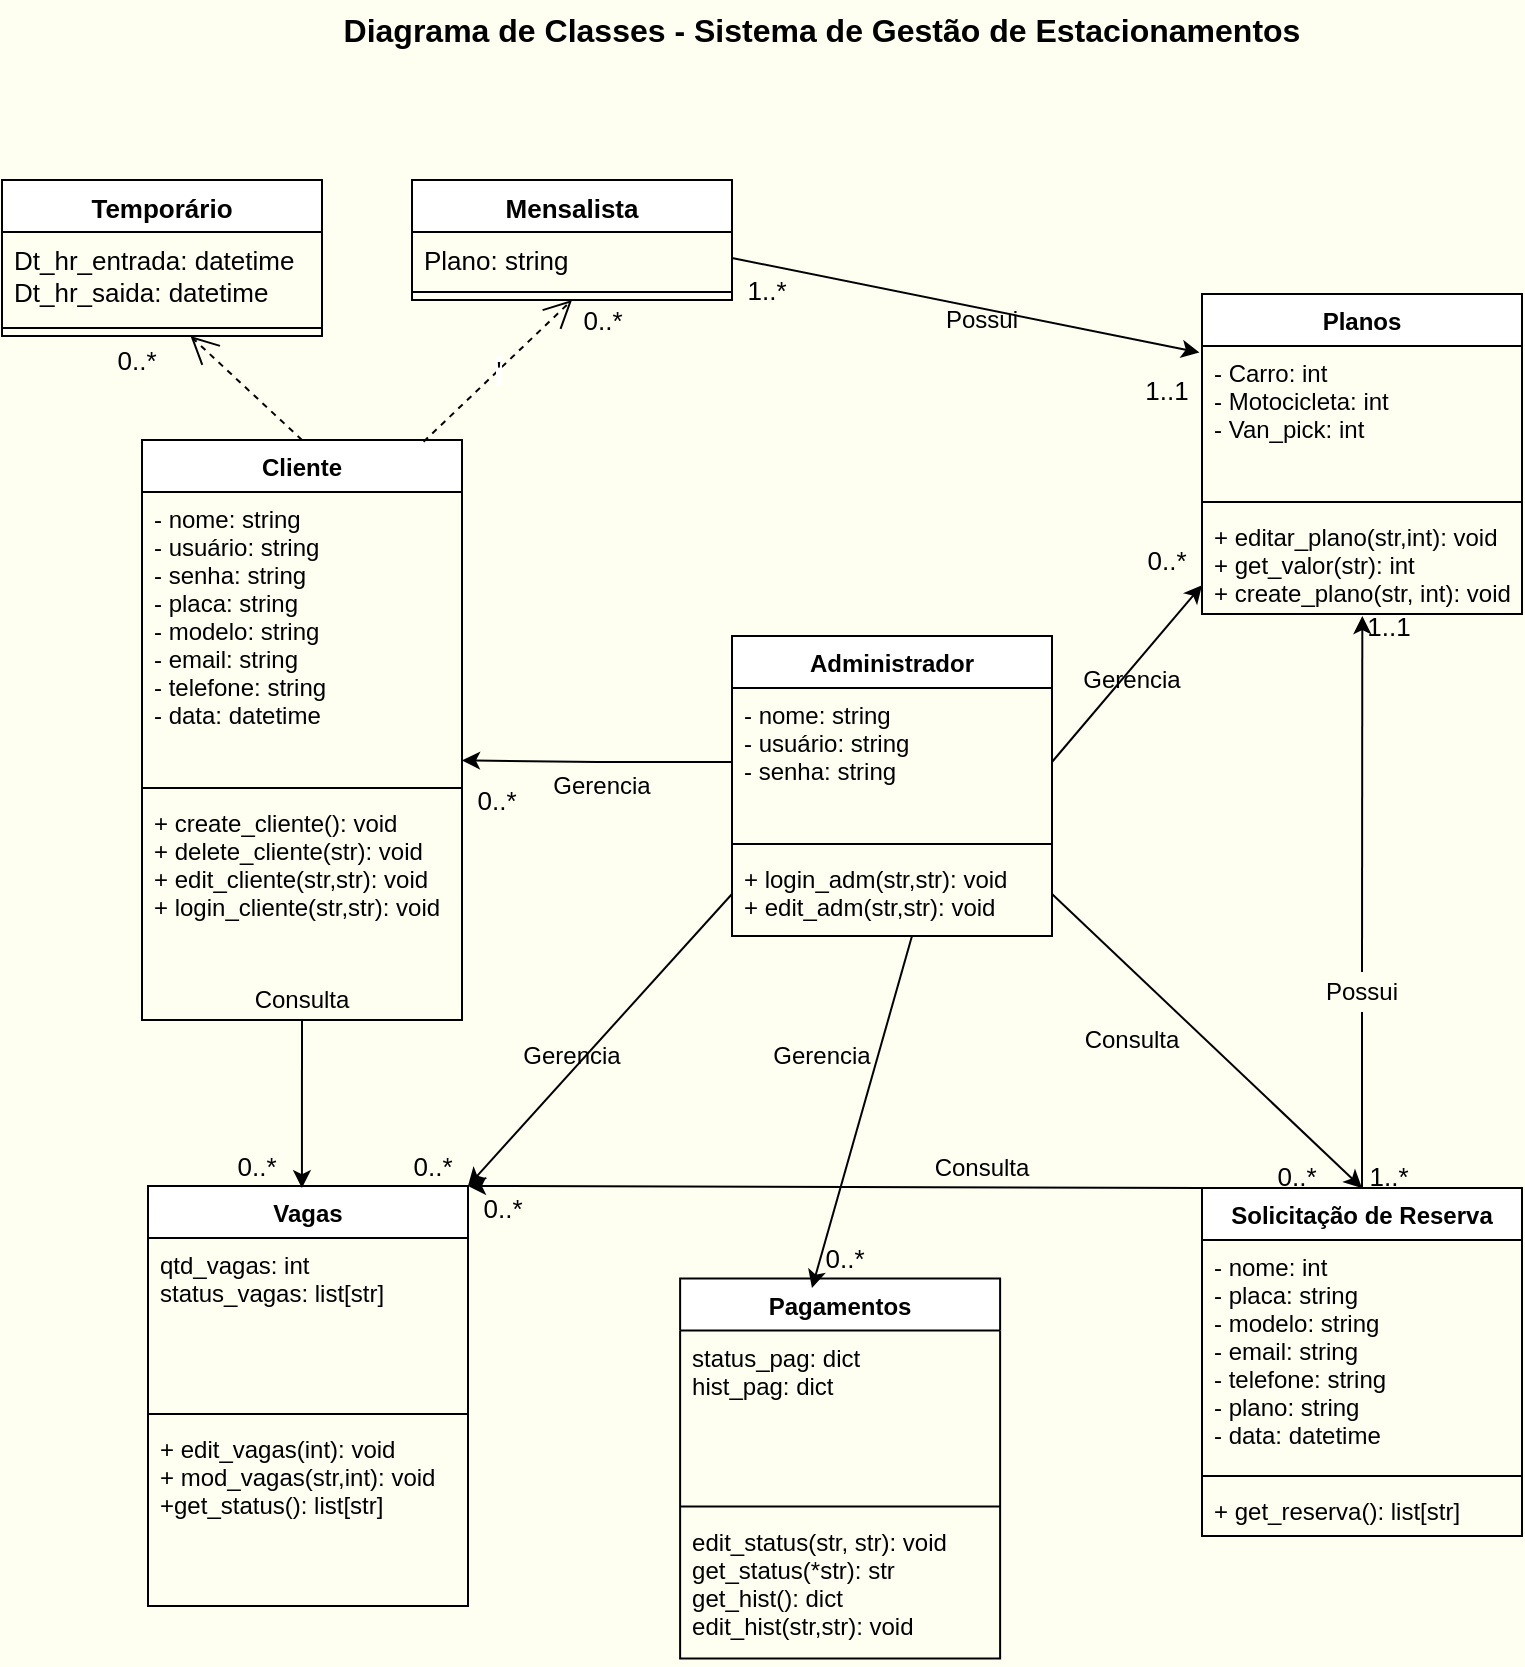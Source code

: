 <mxfile version="20.2.3" type="device"><diagram id="C5RBs43oDa-KdzZeNtuy" name="Page-1"><mxGraphModel dx="1021" dy="529" grid="1" gridSize="10" guides="1" tooltips="1" connect="1" arrows="1" fold="1" page="1" pageScale="1" pageWidth="827" pageHeight="1169" background="#FEFFF0" math="0" shadow="0"><root><mxCell id="WIyWlLk6GJQsqaUBKTNV-0"/><mxCell id="WIyWlLk6GJQsqaUBKTNV-1" parent="WIyWlLk6GJQsqaUBKTNV-0"/><mxCell id="xH5jkZKHZ05fDQutLaq2-0" value="Cliente" style="swimlane;fontStyle=1;align=center;verticalAlign=top;childLayout=stackLayout;horizontal=1;startSize=26;horizontalStack=0;resizeParent=1;resizeParentMax=0;resizeLast=0;collapsible=1;marginBottom=0;" vertex="1" parent="WIyWlLk6GJQsqaUBKTNV-1"><mxGeometry x="90" y="230" width="160" height="290" as="geometry"/></mxCell><mxCell id="xH5jkZKHZ05fDQutLaq2-1" value="- nome: string&#10;- usuário: string&#10;- senha: string&#10;- placa: string&#10;- modelo: string&#10;- email: string&#10;- telefone: string&#10;- data: datetime&#10;&#10;" style="text;strokeColor=none;fillColor=none;align=left;verticalAlign=top;spacingLeft=4;spacingRight=4;overflow=hidden;rotatable=0;points=[[0,0.5],[1,0.5]];portConstraint=eastwest;" vertex="1" parent="xH5jkZKHZ05fDQutLaq2-0"><mxGeometry y="26" width="160" height="144" as="geometry"/></mxCell><mxCell id="xH5jkZKHZ05fDQutLaq2-2" value="" style="line;strokeWidth=1;fillColor=none;align=left;verticalAlign=middle;spacingTop=-1;spacingLeft=3;spacingRight=3;rotatable=0;labelPosition=right;points=[];portConstraint=eastwest;" vertex="1" parent="xH5jkZKHZ05fDQutLaq2-0"><mxGeometry y="170" width="160" height="8" as="geometry"/></mxCell><mxCell id="xH5jkZKHZ05fDQutLaq2-3" value="+ create_cliente(): void&#10;+ delete_cliente(str): void&#10;+ edit_cliente(str,str): void&#10;+ login_cliente(str,str): void&#10;&#10;" style="text;strokeColor=none;fillColor=none;align=left;verticalAlign=top;spacingLeft=4;spacingRight=4;overflow=hidden;rotatable=0;points=[[0,0.5],[1,0.5]];portConstraint=eastwest;" vertex="1" parent="xH5jkZKHZ05fDQutLaq2-0"><mxGeometry y="178" width="160" height="92" as="geometry"/></mxCell><mxCell id="xH5jkZKHZ05fDQutLaq2-50" value="Consulta" style="text;html=1;strokeColor=none;fillColor=none;align=center;verticalAlign=middle;whiteSpace=wrap;rounded=0;" vertex="1" parent="xH5jkZKHZ05fDQutLaq2-0"><mxGeometry y="270" width="160" height="20" as="geometry"/></mxCell><mxCell id="xH5jkZKHZ05fDQutLaq2-4" value="Administrador" style="swimlane;fontStyle=1;align=center;verticalAlign=top;childLayout=stackLayout;horizontal=1;startSize=26;horizontalStack=0;resizeParent=1;resizeParentMax=0;resizeLast=0;collapsible=1;marginBottom=0;" vertex="1" parent="WIyWlLk6GJQsqaUBKTNV-1"><mxGeometry x="385" y="328" width="160" height="150" as="geometry"/></mxCell><mxCell id="xH5jkZKHZ05fDQutLaq2-5" value="- nome: string&#10;- usuário: string&#10;- senha: string" style="text;strokeColor=none;fillColor=none;align=left;verticalAlign=top;spacingLeft=4;spacingRight=4;overflow=hidden;rotatable=0;points=[[0,0.5],[1,0.5]];portConstraint=eastwest;" vertex="1" parent="xH5jkZKHZ05fDQutLaq2-4"><mxGeometry y="26" width="160" height="74" as="geometry"/></mxCell><mxCell id="xH5jkZKHZ05fDQutLaq2-6" value="" style="line;strokeWidth=1;fillColor=none;align=left;verticalAlign=middle;spacingTop=-1;spacingLeft=3;spacingRight=3;rotatable=0;labelPosition=right;points=[];portConstraint=eastwest;" vertex="1" parent="xH5jkZKHZ05fDQutLaq2-4"><mxGeometry y="100" width="160" height="8" as="geometry"/></mxCell><mxCell id="xH5jkZKHZ05fDQutLaq2-7" value="+ login_adm(str,str): void&#10;+ edit_adm(str,str): void&#10;&#10;&#10;" style="text;strokeColor=none;fillColor=none;align=left;verticalAlign=top;spacingLeft=4;spacingRight=4;overflow=hidden;rotatable=0;points=[[0,0.5],[1,0.5]];portConstraint=eastwest;" vertex="1" parent="xH5jkZKHZ05fDQutLaq2-4"><mxGeometry y="108" width="160" height="42" as="geometry"/></mxCell><mxCell id="xH5jkZKHZ05fDQutLaq2-8" value="Vagas" style="swimlane;fontStyle=1;align=center;verticalAlign=top;childLayout=stackLayout;horizontal=1;startSize=26;horizontalStack=0;resizeParent=1;resizeParentMax=0;resizeLast=0;collapsible=1;marginBottom=0;" vertex="1" parent="WIyWlLk6GJQsqaUBKTNV-1"><mxGeometry x="93" y="603" width="160" height="210" as="geometry"/></mxCell><mxCell id="xH5jkZKHZ05fDQutLaq2-9" value="qtd_vagas: int&#10;status_vagas: list[str]" style="text;strokeColor=none;fillColor=none;align=left;verticalAlign=top;spacingLeft=4;spacingRight=4;overflow=hidden;rotatable=0;points=[[0,0.5],[1,0.5]];portConstraint=eastwest;" vertex="1" parent="xH5jkZKHZ05fDQutLaq2-8"><mxGeometry y="26" width="160" height="84" as="geometry"/></mxCell><mxCell id="xH5jkZKHZ05fDQutLaq2-10" value="" style="line;strokeWidth=1;fillColor=none;align=left;verticalAlign=middle;spacingTop=-1;spacingLeft=3;spacingRight=3;rotatable=0;labelPosition=right;points=[];portConstraint=eastwest;" vertex="1" parent="xH5jkZKHZ05fDQutLaq2-8"><mxGeometry y="110" width="160" height="8" as="geometry"/></mxCell><mxCell id="xH5jkZKHZ05fDQutLaq2-11" value="+ edit_vagas(int): void&#10;+ mod_vagas(str,int): void&#10;+get_status(): list[str]" style="text;strokeColor=none;fillColor=none;align=left;verticalAlign=top;spacingLeft=4;spacingRight=4;overflow=hidden;rotatable=0;points=[[0,0.5],[1,0.5]];portConstraint=eastwest;" vertex="1" parent="xH5jkZKHZ05fDQutLaq2-8"><mxGeometry y="118" width="160" height="92" as="geometry"/></mxCell><mxCell id="xH5jkZKHZ05fDQutLaq2-43" style="edgeStyle=none;rounded=0;orthogonalLoop=1;jettySize=auto;html=1;exitX=0;exitY=0;exitDx=0;exitDy=0;startArrow=none;startFill=0;" edge="1" parent="WIyWlLk6GJQsqaUBKTNV-1" source="xH5jkZKHZ05fDQutLaq2-12"><mxGeometry relative="1" as="geometry"><mxPoint x="359.001" y="648.996" as="targetPoint"/></mxGeometry></mxCell><mxCell id="xH5jkZKHZ05fDQutLaq2-12" value="Pagamentos" style="swimlane;fontStyle=1;align=center;verticalAlign=top;childLayout=stackLayout;horizontal=1;startSize=26;horizontalStack=0;resizeParent=1;resizeParentMax=0;resizeLast=0;collapsible=1;marginBottom=0;" vertex="1" parent="WIyWlLk6GJQsqaUBKTNV-1"><mxGeometry x="359.06" y="649.29" width="160" height="190" as="geometry"/></mxCell><mxCell id="xH5jkZKHZ05fDQutLaq2-13" value="status_pag: dict&#10;hist_pag: dict" style="text;strokeColor=none;fillColor=none;align=left;verticalAlign=top;spacingLeft=4;spacingRight=4;overflow=hidden;rotatable=0;points=[[0,0.5],[1,0.5]];portConstraint=eastwest;" vertex="1" parent="xH5jkZKHZ05fDQutLaq2-12"><mxGeometry y="26" width="160" height="84" as="geometry"/></mxCell><mxCell id="xH5jkZKHZ05fDQutLaq2-14" value="" style="line;strokeWidth=1;fillColor=none;align=left;verticalAlign=middle;spacingTop=-1;spacingLeft=3;spacingRight=3;rotatable=0;labelPosition=right;points=[];portConstraint=eastwest;" vertex="1" parent="xH5jkZKHZ05fDQutLaq2-12"><mxGeometry y="110" width="160" height="8" as="geometry"/></mxCell><mxCell id="xH5jkZKHZ05fDQutLaq2-15" value="edit_status(str, str): void&#10;get_status(*str): str&#10;get_hist(): dict&#10;edit_hist(str,str): void" style="text;strokeColor=none;fillColor=none;align=left;verticalAlign=top;spacingLeft=4;spacingRight=4;overflow=hidden;rotatable=0;points=[[0,0.5],[1,0.5]];portConstraint=eastwest;" vertex="1" parent="xH5jkZKHZ05fDQutLaq2-12"><mxGeometry y="118" width="160" height="72" as="geometry"/></mxCell><mxCell id="xH5jkZKHZ05fDQutLaq2-53" style="edgeStyle=none;rounded=0;orthogonalLoop=1;jettySize=auto;html=1;exitX=0.5;exitY=0;exitDx=0;exitDy=0;startArrow=none;startFill=0;entryX=0.501;entryY=1.02;entryDx=0;entryDy=0;entryPerimeter=0;" edge="1" parent="WIyWlLk6GJQsqaUBKTNV-1" source="xH5jkZKHZ05fDQutLaq2-54" target="xH5jkZKHZ05fDQutLaq2-23"><mxGeometry relative="1" as="geometry"><mxPoint x="700" y="434" as="targetPoint"/></mxGeometry></mxCell><mxCell id="xH5jkZKHZ05fDQutLaq2-57" style="edgeStyle=none;rounded=0;orthogonalLoop=1;jettySize=auto;html=1;exitX=0;exitY=0;exitDx=0;exitDy=0;entryX=1;entryY=0;entryDx=0;entryDy=0;startArrow=none;startFill=0;" edge="1" parent="WIyWlLk6GJQsqaUBKTNV-1" source="xH5jkZKHZ05fDQutLaq2-16" target="xH5jkZKHZ05fDQutLaq2-8"><mxGeometry relative="1" as="geometry"/></mxCell><mxCell id="xH5jkZKHZ05fDQutLaq2-16" value="Solicitação de Reserva" style="swimlane;fontStyle=1;align=center;verticalAlign=top;childLayout=stackLayout;horizontal=1;startSize=26;horizontalStack=0;resizeParent=1;resizeParentMax=0;resizeLast=0;collapsible=1;marginBottom=0;" vertex="1" parent="WIyWlLk6GJQsqaUBKTNV-1"><mxGeometry x="620" y="604" width="160" height="174" as="geometry"/></mxCell><mxCell id="xH5jkZKHZ05fDQutLaq2-17" value="- nome: int&#10;- placa: string&#10;- modelo: string&#10;- email: string&#10;- telefone: string&#10;- plano: string&#10;- data: datetime" style="text;strokeColor=none;fillColor=none;align=left;verticalAlign=top;spacingLeft=4;spacingRight=4;overflow=hidden;rotatable=0;points=[[0,0.5],[1,0.5]];portConstraint=eastwest;" vertex="1" parent="xH5jkZKHZ05fDQutLaq2-16"><mxGeometry y="26" width="160" height="114" as="geometry"/></mxCell><mxCell id="xH5jkZKHZ05fDQutLaq2-18" value="" style="line;strokeWidth=1;fillColor=none;align=left;verticalAlign=middle;spacingTop=-1;spacingLeft=3;spacingRight=3;rotatable=0;labelPosition=right;points=[];portConstraint=eastwest;" vertex="1" parent="xH5jkZKHZ05fDQutLaq2-16"><mxGeometry y="140" width="160" height="8" as="geometry"/></mxCell><mxCell id="xH5jkZKHZ05fDQutLaq2-19" value="+ get_reserva(): list[str]" style="text;strokeColor=none;fillColor=none;align=left;verticalAlign=top;spacingLeft=4;spacingRight=4;overflow=hidden;rotatable=0;points=[[0,0.5],[1,0.5]];portConstraint=eastwest;" vertex="1" parent="xH5jkZKHZ05fDQutLaq2-16"><mxGeometry y="148" width="160" height="26" as="geometry"/></mxCell><mxCell id="xH5jkZKHZ05fDQutLaq2-20" value="Planos" style="swimlane;fontStyle=1;align=center;verticalAlign=top;childLayout=stackLayout;horizontal=1;startSize=26;horizontalStack=0;resizeParent=1;resizeParentMax=0;resizeLast=0;collapsible=1;marginBottom=0;" vertex="1" parent="WIyWlLk6GJQsqaUBKTNV-1"><mxGeometry x="620" y="157" width="160" height="160" as="geometry"/></mxCell><mxCell id="xH5jkZKHZ05fDQutLaq2-21" value="- Carro: int&#10;- Motocicleta: int&#10;- Van_pick: int" style="text;strokeColor=none;fillColor=none;align=left;verticalAlign=top;spacingLeft=4;spacingRight=4;overflow=hidden;rotatable=0;points=[[0,0.5],[1,0.5]];portConstraint=eastwest;" vertex="1" parent="xH5jkZKHZ05fDQutLaq2-20"><mxGeometry y="26" width="160" height="74" as="geometry"/></mxCell><mxCell id="xH5jkZKHZ05fDQutLaq2-22" value="" style="line;strokeWidth=1;fillColor=none;align=left;verticalAlign=middle;spacingTop=-1;spacingLeft=3;spacingRight=3;rotatable=0;labelPosition=right;points=[];portConstraint=eastwest;" vertex="1" parent="xH5jkZKHZ05fDQutLaq2-20"><mxGeometry y="100" width="160" height="8" as="geometry"/></mxCell><mxCell id="xH5jkZKHZ05fDQutLaq2-23" value="+ editar_plano(str,int): void&#10;+ get_valor(str): int&#10;+ create_plano(str, int): void" style="text;strokeColor=none;fillColor=none;align=left;verticalAlign=top;spacingLeft=4;spacingRight=4;overflow=hidden;rotatable=0;points=[[0,0.5],[1,0.5]];portConstraint=eastwest;" vertex="1" parent="xH5jkZKHZ05fDQutLaq2-20"><mxGeometry y="108" width="160" height="52" as="geometry"/></mxCell><mxCell id="xH5jkZKHZ05fDQutLaq2-27" value="" style="endArrow=classic;html=1;rounded=0;exitX=1;exitY=0.5;exitDx=0;exitDy=0;startArrow=none;startFill=0;entryX=-0.008;entryY=0.044;entryDx=0;entryDy=0;entryPerimeter=0;" edge="1" parent="WIyWlLk6GJQsqaUBKTNV-1" source="xH5jkZKHZ05fDQutLaq2-72" target="xH5jkZKHZ05fDQutLaq2-21"><mxGeometry width="50" height="50" relative="1" as="geometry"><mxPoint x="540" y="354" as="sourcePoint"/><mxPoint x="570" y="304" as="targetPoint"/></mxGeometry></mxCell><mxCell id="xH5jkZKHZ05fDQutLaq2-29" style="edgeStyle=orthogonalEdgeStyle;rounded=0;orthogonalLoop=1;jettySize=auto;html=1;exitX=0;exitY=0.5;exitDx=0;exitDy=0;entryX=1;entryY=0.932;entryDx=0;entryDy=0;entryPerimeter=0;startArrow=none;startFill=0;" edge="1" parent="WIyWlLk6GJQsqaUBKTNV-1" source="xH5jkZKHZ05fDQutLaq2-5" target="xH5jkZKHZ05fDQutLaq2-1"><mxGeometry relative="1" as="geometry"/></mxCell><mxCell id="xH5jkZKHZ05fDQutLaq2-30" style="rounded=0;orthogonalLoop=1;jettySize=auto;html=1;exitX=1;exitY=0.5;exitDx=0;exitDy=0;entryX=0;entryY=0.723;entryDx=0;entryDy=0;entryPerimeter=0;startArrow=none;startFill=0;" edge="1" parent="WIyWlLk6GJQsqaUBKTNV-1" source="xH5jkZKHZ05fDQutLaq2-5" target="xH5jkZKHZ05fDQutLaq2-23"><mxGeometry relative="1" as="geometry"/></mxCell><mxCell id="xH5jkZKHZ05fDQutLaq2-33" value="" style="endArrow=classic;html=1;rounded=0;exitX=1;exitY=0.5;exitDx=0;exitDy=0;entryX=0.5;entryY=0;entryDx=0;entryDy=0;" edge="1" parent="WIyWlLk6GJQsqaUBKTNV-1" source="xH5jkZKHZ05fDQutLaq2-7" target="xH5jkZKHZ05fDQutLaq2-16"><mxGeometry width="50" height="50" relative="1" as="geometry"><mxPoint x="390" y="584" as="sourcePoint"/><mxPoint x="440" y="534" as="targetPoint"/></mxGeometry></mxCell><mxCell id="xH5jkZKHZ05fDQutLaq2-34" value="Possui" style="text;html=1;strokeColor=none;fillColor=none;align=center;verticalAlign=middle;whiteSpace=wrap;rounded=0;" vertex="1" parent="WIyWlLk6GJQsqaUBKTNV-1"><mxGeometry x="475" y="160" width="70" height="20" as="geometry"/></mxCell><mxCell id="xH5jkZKHZ05fDQutLaq2-37" value="Gerencia" style="text;html=1;strokeColor=none;fillColor=none;align=center;verticalAlign=middle;whiteSpace=wrap;rounded=0;" vertex="1" parent="WIyWlLk6GJQsqaUBKTNV-1"><mxGeometry x="550" y="340" width="70" height="20" as="geometry"/></mxCell><mxCell id="xH5jkZKHZ05fDQutLaq2-38" value="Gerencia" style="text;html=1;strokeColor=none;fillColor=none;align=center;verticalAlign=middle;whiteSpace=wrap;rounded=0;" vertex="1" parent="WIyWlLk6GJQsqaUBKTNV-1"><mxGeometry x="285" y="393" width="70" height="20" as="geometry"/></mxCell><mxCell id="xH5jkZKHZ05fDQutLaq2-39" value="Consulta" style="text;html=1;strokeColor=none;fillColor=none;align=center;verticalAlign=middle;whiteSpace=wrap;rounded=0;" vertex="1" parent="WIyWlLk6GJQsqaUBKTNV-1"><mxGeometry x="550" y="520" width="70" height="20" as="geometry"/></mxCell><mxCell id="xH5jkZKHZ05fDQutLaq2-41" value="Gerencia" style="text;html=1;strokeColor=none;fillColor=none;align=center;verticalAlign=middle;whiteSpace=wrap;rounded=0;" vertex="1" parent="WIyWlLk6GJQsqaUBKTNV-1"><mxGeometry x="395.06" y="528" width="70" height="20" as="geometry"/></mxCell><mxCell id="xH5jkZKHZ05fDQutLaq2-44" value="" style="endArrow=classic;html=1;rounded=0;exitX=0.562;exitY=1.006;exitDx=0;exitDy=0;exitPerimeter=0;entryX=0.412;entryY=0.025;entryDx=0;entryDy=0;entryPerimeter=0;" edge="1" parent="WIyWlLk6GJQsqaUBKTNV-1" source="xH5jkZKHZ05fDQutLaq2-7" target="xH5jkZKHZ05fDQutLaq2-12"><mxGeometry width="50" height="50" relative="1" as="geometry"><mxPoint x="530" y="554" as="sourcePoint"/><mxPoint x="425" y="604" as="targetPoint"/></mxGeometry></mxCell><mxCell id="xH5jkZKHZ05fDQutLaq2-45" style="edgeStyle=none;rounded=0;orthogonalLoop=1;jettySize=auto;html=1;exitX=0;exitY=0.5;exitDx=0;exitDy=0;entryX=1;entryY=0;entryDx=0;entryDy=0;startArrow=none;startFill=0;" edge="1" parent="WIyWlLk6GJQsqaUBKTNV-1" source="xH5jkZKHZ05fDQutLaq2-7" target="xH5jkZKHZ05fDQutLaq2-8"><mxGeometry relative="1" as="geometry"/></mxCell><mxCell id="xH5jkZKHZ05fDQutLaq2-46" value="Gerencia" style="text;html=1;strokeColor=none;fillColor=none;align=center;verticalAlign=middle;whiteSpace=wrap;rounded=0;" vertex="1" parent="WIyWlLk6GJQsqaUBKTNV-1"><mxGeometry x="270" y="528" width="70" height="20" as="geometry"/></mxCell><mxCell id="xH5jkZKHZ05fDQutLaq2-49" value="" style="endArrow=classic;html=1;rounded=0;startArrow=none;entryX=0.481;entryY=0.005;entryDx=0;entryDy=0;entryPerimeter=0;" edge="1" parent="WIyWlLk6GJQsqaUBKTNV-1" source="xH5jkZKHZ05fDQutLaq2-50" target="xH5jkZKHZ05fDQutLaq2-8"><mxGeometry width="50" height="50" relative="1" as="geometry"><mxPoint x="160" y="528" as="sourcePoint"/><mxPoint x="170" y="594" as="targetPoint"/></mxGeometry></mxCell><mxCell id="xH5jkZKHZ05fDQutLaq2-54" value="Possui" style="text;html=1;strokeColor=none;fillColor=none;align=center;verticalAlign=middle;whiteSpace=wrap;rounded=0;" vertex="1" parent="WIyWlLk6GJQsqaUBKTNV-1"><mxGeometry x="665" y="496" width="70" height="20" as="geometry"/></mxCell><mxCell id="xH5jkZKHZ05fDQutLaq2-56" value="" style="edgeStyle=none;rounded=0;orthogonalLoop=1;jettySize=auto;html=1;exitX=0.5;exitY=0;exitDx=0;exitDy=0;startArrow=none;startFill=0;endArrow=none;" edge="1" parent="WIyWlLk6GJQsqaUBKTNV-1" source="xH5jkZKHZ05fDQutLaq2-16" target="xH5jkZKHZ05fDQutLaq2-54"><mxGeometry relative="1" as="geometry"><mxPoint x="700" y="604" as="sourcePoint"/><mxPoint x="693.061" y="434" as="targetPoint"/></mxGeometry></mxCell><mxCell id="xH5jkZKHZ05fDQutLaq2-58" value="Consulta" style="text;html=1;strokeColor=none;fillColor=none;align=center;verticalAlign=middle;whiteSpace=wrap;rounded=0;" vertex="1" parent="WIyWlLk6GJQsqaUBKTNV-1"><mxGeometry x="475" y="584" width="70" height="20" as="geometry"/></mxCell><mxCell id="xH5jkZKHZ05fDQutLaq2-59" value="1..1" style="text;html=1;strokeColor=none;fillColor=none;align=center;verticalAlign=middle;whiteSpace=wrap;rounded=0;fontSize=13;" vertex="1" parent="WIyWlLk6GJQsqaUBKTNV-1"><mxGeometry x="585" y="200" width="35" height="10" as="geometry"/></mxCell><mxCell id="xH5jkZKHZ05fDQutLaq2-60" value="1..*" style="text;html=1;strokeColor=none;fillColor=none;align=center;verticalAlign=middle;whiteSpace=wrap;rounded=0;fontSize=13;" vertex="1" parent="WIyWlLk6GJQsqaUBKTNV-1"><mxGeometry x="385" y="150" width="35" height="10" as="geometry"/></mxCell><mxCell id="xH5jkZKHZ05fDQutLaq2-62" value="1..1" style="text;html=1;strokeColor=none;fillColor=none;align=center;verticalAlign=middle;whiteSpace=wrap;rounded=0;fontSize=13;" vertex="1" parent="WIyWlLk6GJQsqaUBKTNV-1"><mxGeometry x="696" y="318" width="35" height="10" as="geometry"/></mxCell><mxCell id="xH5jkZKHZ05fDQutLaq2-63" value="1..*" style="text;html=1;strokeColor=none;fillColor=none;align=center;verticalAlign=middle;whiteSpace=wrap;rounded=0;fontSize=13;" vertex="1" parent="WIyWlLk6GJQsqaUBKTNV-1"><mxGeometry x="696" y="593" width="35" height="10" as="geometry"/></mxCell><mxCell id="xH5jkZKHZ05fDQutLaq2-64" value="0..*" style="text;html=1;strokeColor=none;fillColor=none;align=center;verticalAlign=middle;whiteSpace=wrap;rounded=0;fontSize=13;" vertex="1" parent="WIyWlLk6GJQsqaUBKTNV-1"><mxGeometry x="650" y="593" width="35" height="10" as="geometry"/></mxCell><mxCell id="xH5jkZKHZ05fDQutLaq2-65" value="0..*" style="text;html=1;strokeColor=none;fillColor=none;align=center;verticalAlign=middle;whiteSpace=wrap;rounded=0;fontSize=13;" vertex="1" parent="WIyWlLk6GJQsqaUBKTNV-1"><mxGeometry x="424.06" y="629" width="35" height="20" as="geometry"/></mxCell><mxCell id="xH5jkZKHZ05fDQutLaq2-66" value="0..*" style="text;html=1;strokeColor=none;fillColor=none;align=center;verticalAlign=middle;whiteSpace=wrap;rounded=0;fontSize=13;" vertex="1" parent="WIyWlLk6GJQsqaUBKTNV-1"><mxGeometry x="253" y="604" width="35" height="20" as="geometry"/></mxCell><mxCell id="xH5jkZKHZ05fDQutLaq2-67" value="0..*" style="text;html=1;strokeColor=none;fillColor=none;align=center;verticalAlign=middle;whiteSpace=wrap;rounded=0;fontSize=13;" vertex="1" parent="WIyWlLk6GJQsqaUBKTNV-1"><mxGeometry x="218" y="583" width="35" height="20" as="geometry"/></mxCell><mxCell id="xH5jkZKHZ05fDQutLaq2-68" value="0..*" style="text;html=1;strokeColor=none;fillColor=none;align=center;verticalAlign=middle;whiteSpace=wrap;rounded=0;fontSize=13;" vertex="1" parent="WIyWlLk6GJQsqaUBKTNV-1"><mxGeometry x="130" y="583" width="35" height="20" as="geometry"/></mxCell><mxCell id="xH5jkZKHZ05fDQutLaq2-69" value="0..*" style="text;html=1;strokeColor=none;fillColor=none;align=center;verticalAlign=middle;whiteSpace=wrap;rounded=0;fontSize=13;" vertex="1" parent="WIyWlLk6GJQsqaUBKTNV-1"><mxGeometry x="250" y="400" width="35" height="20" as="geometry"/></mxCell><mxCell id="xH5jkZKHZ05fDQutLaq2-70" value="0..*" style="text;html=1;strokeColor=none;fillColor=none;align=center;verticalAlign=middle;whiteSpace=wrap;rounded=0;fontSize=13;" vertex="1" parent="WIyWlLk6GJQsqaUBKTNV-1"><mxGeometry x="302.5" y="160" width="35" height="20" as="geometry"/></mxCell><mxCell id="xH5jkZKHZ05fDQutLaq2-71" value="Mensalista" style="swimlane;fontStyle=1;align=center;verticalAlign=top;childLayout=stackLayout;horizontal=1;startSize=26;horizontalStack=0;resizeParent=1;resizeParentMax=0;resizeLast=0;collapsible=1;marginBottom=0;fontSize=13;" vertex="1" parent="WIyWlLk6GJQsqaUBKTNV-1"><mxGeometry x="225" y="100" width="160" height="60" as="geometry"/></mxCell><mxCell id="xH5jkZKHZ05fDQutLaq2-72" value="Plano: string" style="text;strokeColor=none;fillColor=none;align=left;verticalAlign=top;spacingLeft=4;spacingRight=4;overflow=hidden;rotatable=0;points=[[0,0.5],[1,0.5]];portConstraint=eastwest;fontSize=13;" vertex="1" parent="xH5jkZKHZ05fDQutLaq2-71"><mxGeometry y="26" width="160" height="26" as="geometry"/></mxCell><mxCell id="xH5jkZKHZ05fDQutLaq2-73" value="" style="line;strokeWidth=1;fillColor=none;align=left;verticalAlign=middle;spacingTop=-1;spacingLeft=3;spacingRight=3;rotatable=0;labelPosition=right;points=[];portConstraint=eastwest;fontSize=13;" vertex="1" parent="xH5jkZKHZ05fDQutLaq2-71"><mxGeometry y="52" width="160" height="8" as="geometry"/></mxCell><mxCell id="xH5jkZKHZ05fDQutLaq2-75" value="Temporário" style="swimlane;fontStyle=1;align=center;verticalAlign=top;childLayout=stackLayout;horizontal=1;startSize=26;horizontalStack=0;resizeParent=1;resizeParentMax=0;resizeLast=0;collapsible=1;marginBottom=0;fontSize=13;" vertex="1" parent="WIyWlLk6GJQsqaUBKTNV-1"><mxGeometry x="20" y="100" width="160" height="78" as="geometry"/></mxCell><mxCell id="xH5jkZKHZ05fDQutLaq2-76" value="Dt_hr_entrada: datetime&#10;Dt_hr_saida: datetime" style="text;strokeColor=none;fillColor=none;align=left;verticalAlign=top;spacingLeft=4;spacingRight=4;overflow=hidden;rotatable=0;points=[[0,0.5],[1,0.5]];portConstraint=eastwest;fontSize=13;" vertex="1" parent="xH5jkZKHZ05fDQutLaq2-75"><mxGeometry y="26" width="160" height="44" as="geometry"/></mxCell><mxCell id="xH5jkZKHZ05fDQutLaq2-77" value="" style="line;strokeWidth=1;fillColor=none;align=left;verticalAlign=middle;spacingTop=-1;spacingLeft=3;spacingRight=3;rotatable=0;labelPosition=right;points=[];portConstraint=eastwest;fontSize=13;" vertex="1" parent="xH5jkZKHZ05fDQutLaq2-75"><mxGeometry y="70" width="160" height="8" as="geometry"/></mxCell><mxCell id="xH5jkZKHZ05fDQutLaq2-83" value="'" style="endArrow=open;endSize=12;dashed=1;html=1;rounded=0;fontSize=13;entryX=0.5;entryY=1;entryDx=0;entryDy=0;exitX=0.88;exitY=0.003;exitDx=0;exitDy=0;exitPerimeter=0;" edge="1" parent="WIyWlLk6GJQsqaUBKTNV-1" source="xH5jkZKHZ05fDQutLaq2-0" target="xH5jkZKHZ05fDQutLaq2-71"><mxGeometry width="160" relative="1" as="geometry"><mxPoint x="290" y="300" as="sourcePoint"/><mxPoint x="450" y="300" as="targetPoint"/></mxGeometry></mxCell><mxCell id="xH5jkZKHZ05fDQutLaq2-84" value="" style="endArrow=open;endSize=12;dashed=1;html=1;rounded=0;fontSize=13;entryX=0.589;entryY=1.007;entryDx=0;entryDy=0;entryPerimeter=0;exitX=0.5;exitY=0;exitDx=0;exitDy=0;" edge="1" parent="WIyWlLk6GJQsqaUBKTNV-1" source="xH5jkZKHZ05fDQutLaq2-0" target="xH5jkZKHZ05fDQutLaq2-77"><mxGeometry width="160" relative="1" as="geometry"><mxPoint x="290" y="300" as="sourcePoint"/><mxPoint x="450" y="300" as="targetPoint"/></mxGeometry></mxCell><mxCell id="xH5jkZKHZ05fDQutLaq2-85" value="0..*" style="text;html=1;strokeColor=none;fillColor=none;align=center;verticalAlign=middle;whiteSpace=wrap;rounded=0;fontSize=13;" vertex="1" parent="WIyWlLk6GJQsqaUBKTNV-1"><mxGeometry x="585" y="280" width="35" height="20" as="geometry"/></mxCell><mxCell id="xH5jkZKHZ05fDQutLaq2-87" value="0..*" style="text;html=1;strokeColor=none;fillColor=none;align=center;verticalAlign=middle;whiteSpace=wrap;rounded=0;fontSize=13;" vertex="1" parent="WIyWlLk6GJQsqaUBKTNV-1"><mxGeometry x="70" y="180" width="35" height="20" as="geometry"/></mxCell><mxCell id="xH5jkZKHZ05fDQutLaq2-88" value="&lt;font style=&quot;font-size: 16px;&quot;&gt;&lt;b&gt;Diagrama de Classes - Sistema de Gestão de Estacionamentos&lt;/b&gt;&lt;/font&gt;" style="text;html=1;strokeColor=none;fillColor=none;align=center;verticalAlign=middle;whiteSpace=wrap;rounded=0;fontSize=13;" vertex="1" parent="WIyWlLk6GJQsqaUBKTNV-1"><mxGeometry x="180" y="10" width="500" height="30" as="geometry"/></mxCell></root></mxGraphModel></diagram></mxfile>